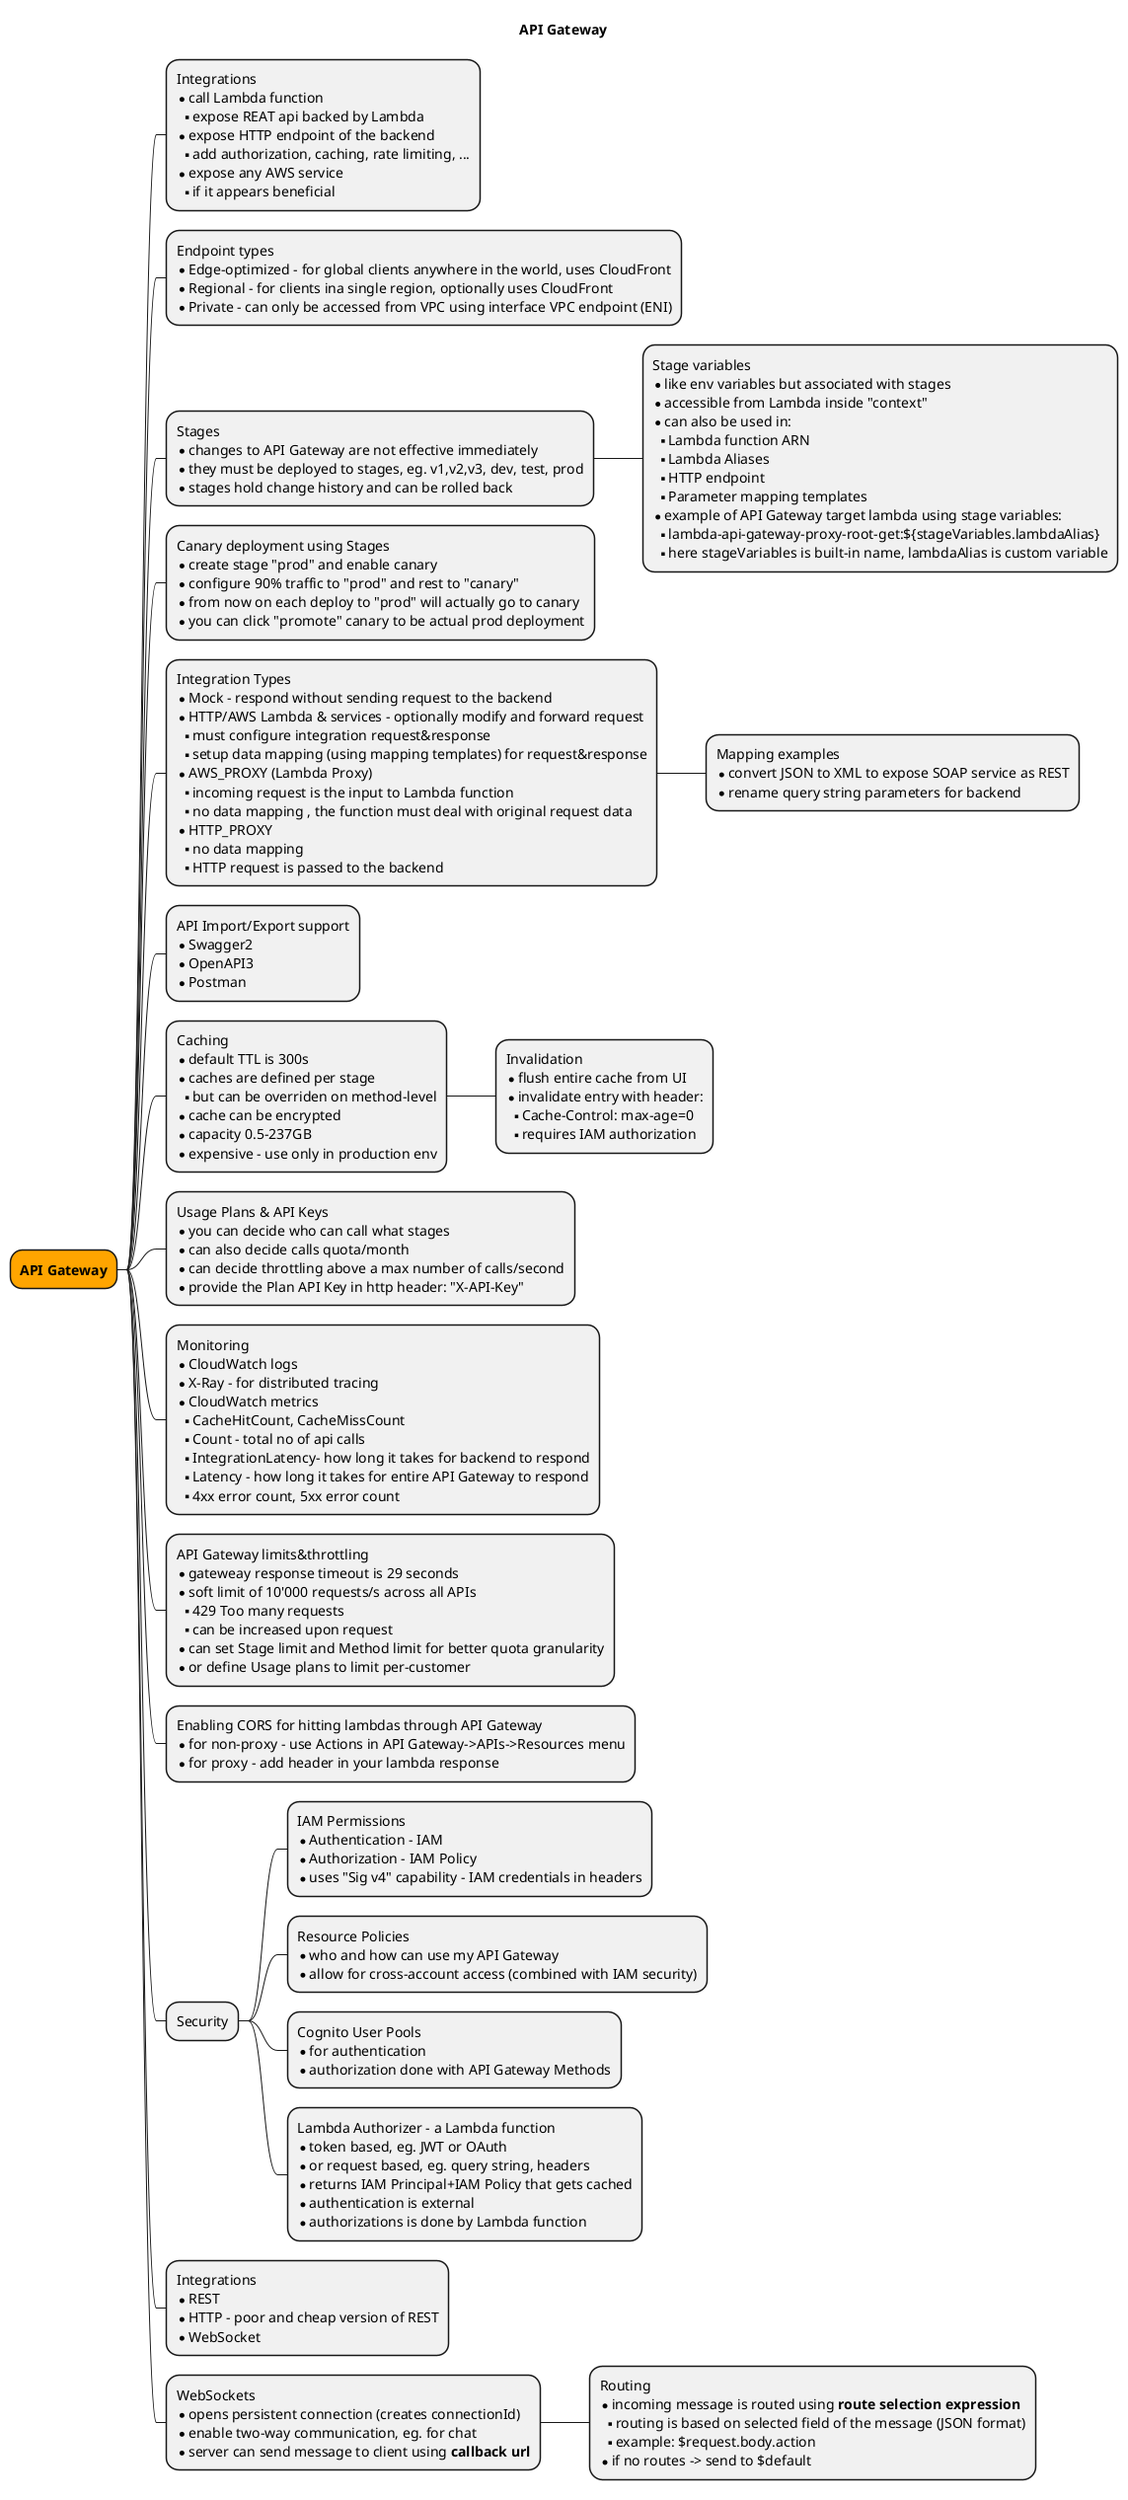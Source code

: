 @startmindmap 00-diagram

title API Gateway

<style>
mindmapDiagram {
  .trail {
    BackgroundColor Pink
  }
  .orange {
    BackgroundColor orange
  }
  .xray {
    BackgroundColor LightSkyBlue
  }
  .watch {
    BackgroundColor LightGreen
  }
}
</style>


*[#Orange] <b>API Gateway
 * Integrations\n*call Lambda function\n**expose REAT api backed by Lambda\n*expose HTTP endpoint of the backend\n**add authorization, caching, rate limiting, ...\n*expose any AWS service\n**if it appears beneficial
 * Endpoint types\n*Edge-optimized - for global clients anywhere in the world, uses CloudFront\n*Regional - for clients ina single region, optionally uses CloudFront\n*Private - can only be accessed from VPC using interface VPC endpoint (ENI)
 * Stages\n*changes to API Gateway are not effective immediately\n*they must be deployed to stages, eg. v1,v2,v3, dev, test, prod\n*stages hold change history and can be rolled back
  * Stage variables\n*like env variables but associated with stages\n*accessible from Lambda inside "context"\n*can also be used in:\n**Lambda function ARN\n**Lambda Aliases\n**HTTP endpoint\n**Parameter mapping templates\n*example of API Gateway target lambda using stage variables:\n**lambda-api-gateway-proxy-root-get:${stageVariables.lambdaAlias}\n**here stageVariables is built-in name, lambdaAlias is custom variable
 * Canary deployment using Stages\n*create stage "prod" and enable canary\n*configure 90% traffic to "prod" and rest to "canary"\n*from now on each deploy to "prod" will actually go to canary\n*you can click "promote" canary to be actual prod deployment 
 * Integration Types\n*Mock - respond without sending request to the backend\n*HTTP/AWS Lambda & services - optionally modify and forward request\n**must configure integration request&response\n**setup data mapping (using mapping templates) for request&response\n*AWS_PROXY (Lambda Proxy)\n**incoming request is the input to Lambda function\n**no data mapping , the function must deal with original request data\n*HTTP_PROXY\n**no data mapping\n**HTTP request is passed to the backend
  * Mapping examples\n*convert JSON to XML to expose SOAP service as REST\n*rename query string parameters for backend
 * API Import/Export support\n*Swagger2\n*OpenAPI3\n*Postman
 * Caching\n*default TTL is 300s\n*caches are defined per stage\n**but can be overriden on method-level\n*cache can be encrypted\n*capacity 0.5-237GB\n*expensive - use only in production env
  * Invalidation\n*flush entire cache from UI\n*invalidate entry with header:\n**Cache-Control: max-age=0\n**requires IAM authorization
 * Usage Plans & API Keys\n*you can decide who can call what stages\n*can also decide calls quota/month\n*can decide throttling above a max number of calls/second\n*provide the Plan API Key in http header: "X-API-Key"
 * Monitoring\n*CloudWatch logs\n*X-Ray - for distributed tracing\n*CloudWatch metrics\n**CacheHitCount, CacheMissCount\n**Count - total no of api calls\n**IntegrationLatency- how long it takes for backend to respond\n**Latency - how long it takes for entire API Gateway to respond\n**4xx error count, 5xx error count
 * API Gateway limits&throttling\n*gateweay response timeout is 29 seconds\n*soft limit of 10'000 requests/s across all APIs\n**429 Too many requests\n**can be increased upon request\n*can set Stage limit and Method limit for better quota granularity\n*or define Usage plans to limit per-customer
 * Enabling CORS for hitting lambdas through API Gateway\n*for non-proxy - use Actions in API Gateway->APIs->Resources menu\n*for proxy - add header in your lambda response
 * Security
  * IAM Permissions\n*Authentication - IAM\n*Authorization - IAM Policy\n*uses "Sig v4" capability - IAM credentials in headers
  * Resource Policies\n*who and how can use my API Gateway\n*allow for cross-account access (combined with IAM security)
  * Cognito User Pools\n*for authentication\n*authorization done with API Gateway Methods
  * Lambda Authorizer - a Lambda function\n*token based, eg. JWT or OAuth\n*or request based, eg. query string, headers\n*returns IAM Principal+IAM Policy that gets cached\n*authentication is external\n*authorizations is done by Lambda function
 * Integrations\n*REST\n*HTTP - poor and cheap version of REST\n*WebSocket  
 * WebSockets\n*opens persistent connection (creates connectionId)\n*enable two-way communication, eg. for chat\n*server can send message to client using **callback url**
  * Routing\n*incoming message is routed using **route selection expression**\n**routing is based on selected field of the message (JSON format)\n**example: $request.body.action\n*if no routes -> send to $default
 @endmindmap
